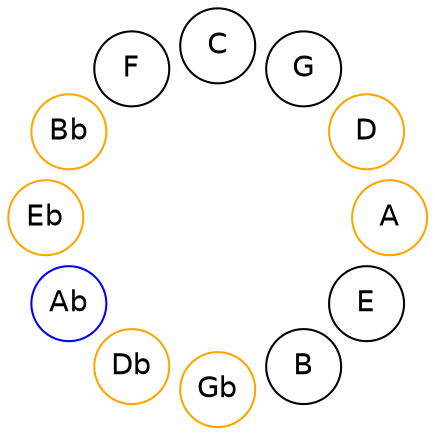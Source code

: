 
graph {

layout = circo;
mindist = .1

node [shape = circle, fontname = Helvetica, margin = 0]
edge [style=invis]

subgraph 1 {
	E -- B -- Gb -- Db -- Ab -- Eb -- Bb -- F -- C -- G -- D -- A -- E
}

Gb [color=orange];
Db [color=orange];
Ab [color=blue];
Eb [color=orange];
Bb [color=orange];
D [color=orange];
A [color=orange];
}

